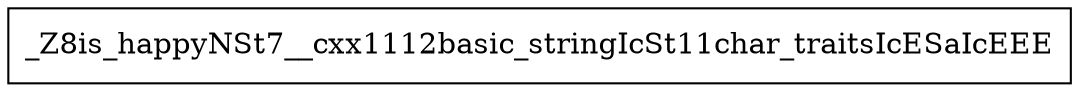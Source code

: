 digraph CallGraph {
    // Node representing the function
    node [shape=box];
    is_happy [label="_Z8is_happyNSt7__cxx1112basic_stringIcSt11char_traitsIcESaIcEEE"];

    // Edges (function calls)
    // No edges since there are no calls to other functions
}
